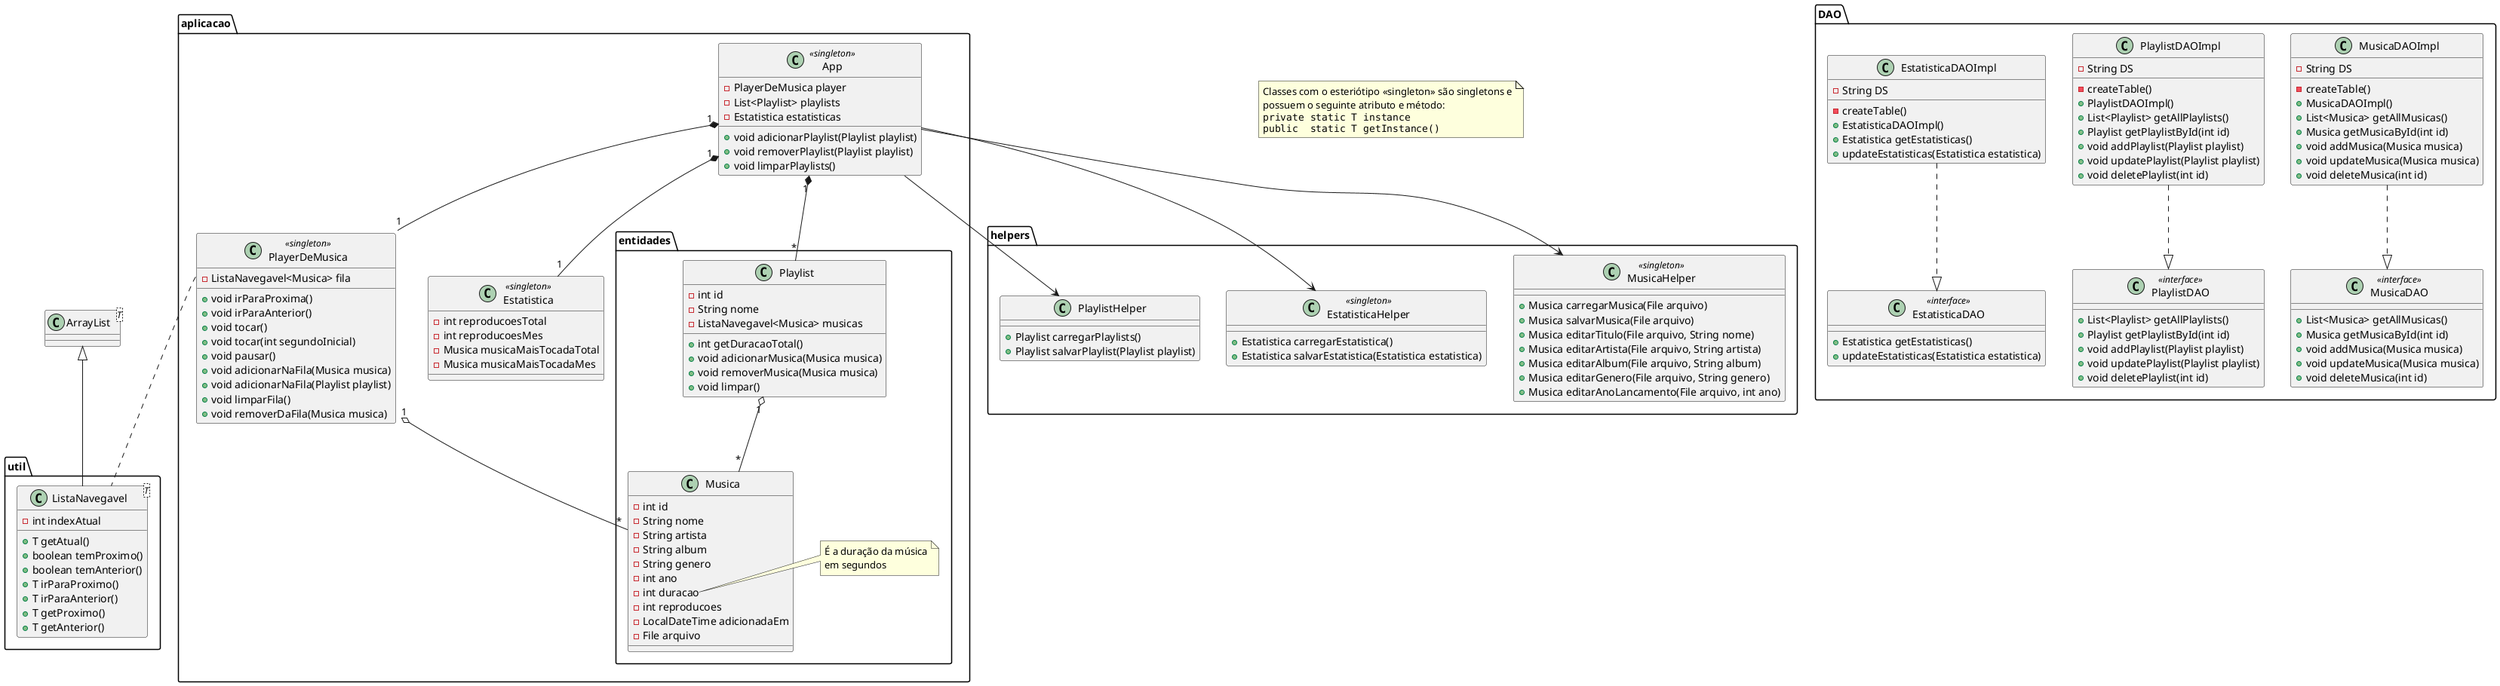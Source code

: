 @startuml

class ArrayList<T>

package aplicacao {

    class App<<singleton>> {
        - PlayerDeMusica player
        - List<Playlist> playlists
        - Estatistica estatisticas
        + void adicionarPlaylist(Playlist playlist)
        + void removerPlaylist(Playlist playlist)
        + void limparPlaylists()
    }

    class PlayerDeMusica<<singleton>> {
        - ListaNavegavel<Musica> fila
        + void irParaProxima()
        + void irParaAnterior()
        + void tocar()
        + void tocar(int segundoInicial)
        + void pausar()
        + void adicionarNaFila(Musica musica)
        + void adicionarNaFila(Playlist playlist)
        + void limparFila()
        + void removerDaFila(Musica musica)
    }

    class Estatistica<<singleton>> {
        - int reproducoesTotal
        - int reproducoesMes
        - Musica musicaMaisTocadaTotal
        - Musica musicaMaisTocadaMes
    }

    package entidades {

        class Musica {
            - int id
            - String nome
            - String artista
            - String album
            - String genero
            - int ano
            - int duracao
            - int reproducoes
            - LocalDateTime adicionadaEm
            - File arquivo
        }

        note right of Musica::duracao
         É a duração da música
         em segundos
        end note

        class Playlist {
            - int id
            - String nome
            - ListaNavegavel<Musica> musicas
            + int getDuracaoTotal()
            + void adicionarMusica(Musica musica)
            + void removerMusica(Musica musica)
            + void limpar()
        }
    }

}

package helpers {

    class MusicaHelper<<singleton>> {
        + Musica carregarMusica(File arquivo)
        + Musica salvarMusica(File arquivo)
        + Musica editarTitulo(File arquivo, String nome)
        + Musica editarArtista(File arquivo, String artista)
        + Musica editarAlbum(File arquivo, String album)
        + Musica editarGenero(File arquivo, String genero)
        + Musica editarAnoLancamento(File arquivo, int ano)
    }

    class EstatisticaHelper<<singleton>> {
        + Estatistica carregarEstatistica()
        + Estatistica salvarEstatistica(Estatistica estatistica)
    }

    class PlaylistHelper {
        + Playlist carregarPlaylists()
        + Playlist salvarPlaylist(Playlist playlist)
    }

}

package DAO {

    class MusicaDAO<<interface>> {
        + List<Musica> getAllMusicas()
        + Musica getMusicaById(int id)
        + void addMusica(Musica musica)
        + void updateMusica(Musica musica)
        + void deleteMusica(int id)
    }

    class PlaylistDAO<<interface>> {
        + List<Playlist> getAllPlaylists()
        + Playlist getPlaylistById(int id)
        + void addPlaylist(Playlist playlist)
        + void updatePlaylist(Playlist playlist)
        + void deletePlaylist(int id)
    }

    class EstatisticaDAO<<interface>> {
        + Estatistica getEstatisticas()
        + updateEstatisticas(Estatistica estatistica)
    }

    class MusicaDAOImpl {
        - String DS
        - createTable()
        + MusicaDAOImpl()
        + List<Musica> getAllMusicas()
        + Musica getMusicaById(int id)
        + void addMusica(Musica musica)
        + void updateMusica(Musica musica)
        + void deleteMusica(int id)
    }

    class PlaylistDAOImpl {
        - String DS
        - createTable()
        + PlaylistDAOImpl()
        + List<Playlist> getAllPlaylists()
        + Playlist getPlaylistById(int id)
        + void addPlaylist(Playlist playlist)
        + void updatePlaylist(Playlist playlist)
        + void deletePlaylist(int id)
    }

    class EstatisticaDAOImpl {
        - String DS
        - createTable()
        + EstatisticaDAOImpl()
        + Estatistica getEstatisticas()
        + updateEstatisticas(Estatistica estatistica)
    }
}

package util {

    class ListaNavegavel<T> extends .ArrayList<T> {
            - int indexAtual
            + T getAtual()
            + boolean temProximo()
            + boolean temAnterior()
            + T irParaProximo()
            + T irParaAnterior()
            + T getProximo()
            + T getAnterior()
        }

}

App "1" *-- "1" PlayerDeMusica
App "1" *-- "*" Playlist
App "1" *-- "1" Estatistica
App --> MusicaHelper
App --> EstatisticaHelper
App --> PlaylistHelper
PlayerDeMusica "1" o-- "*" Musica
PlayerDeMusica::fila .. ListaNavegavel
Playlist "1" o-- "*" Musica
MusicaDAOImpl ..|> MusicaDAO
PlaylistDAOImpl ..|> PlaylistDAO
EstatisticaDAOImpl ..|> EstatisticaDAO

note as NotaSingleton
    Classes com o esteriótipo <<singleton>> são singletons e
    possuem o seguinte atributo e método:
    <code>
    private static T instance
    public  static T getInstance()
    </code>
end note
@enduml